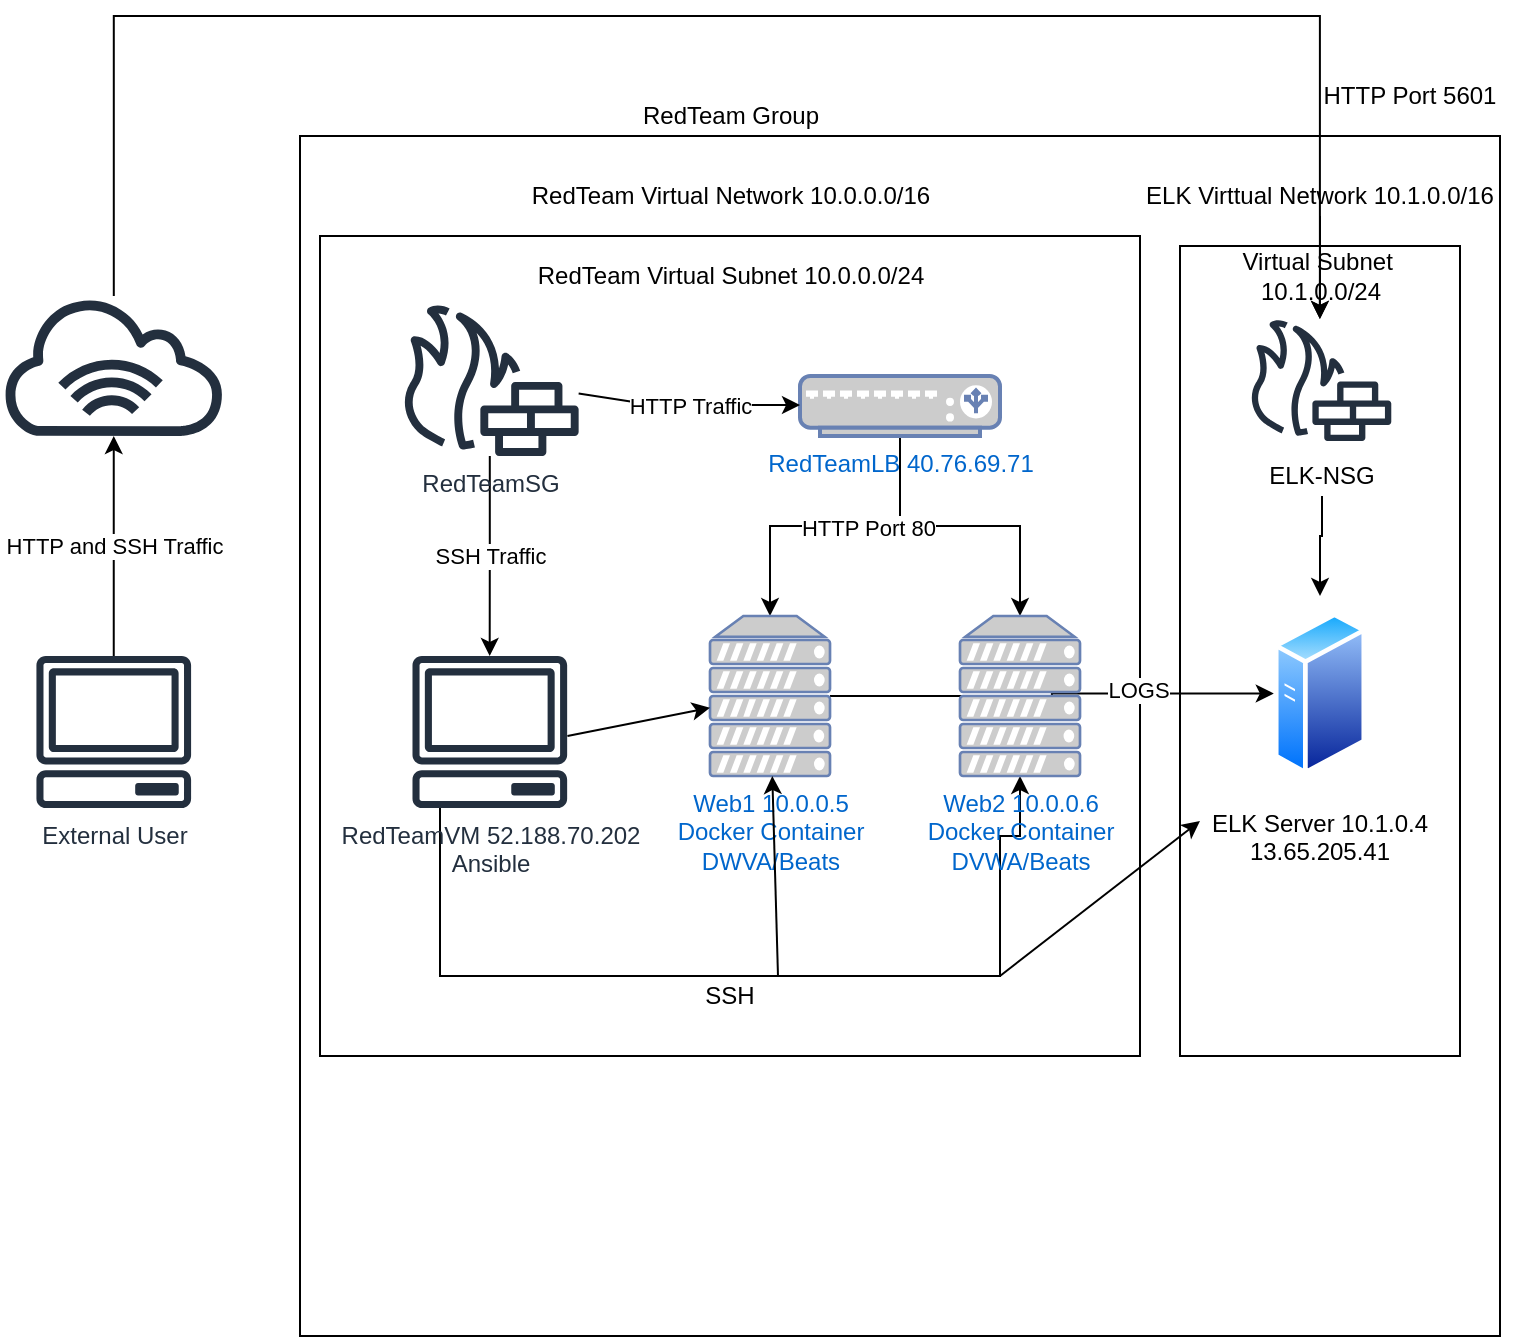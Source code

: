 <mxfile version="14.5.10" type="device"><diagram id="r2PXBuByn57j7R3daCsz" name="Page-1"><mxGraphModel dx="1422" dy="794" grid="1" gridSize="10" guides="1" tooltips="1" connect="1" arrows="1" fold="1" page="1" pageScale="1" pageWidth="850" pageHeight="1100" math="0" shadow="0"><root><mxCell id="0"/><mxCell id="1" parent="0"/><mxCell id="FbqxSEMvXuqZ2hMqgDNA-17" value="ELK" style="whiteSpace=wrap;html=1;aspect=fixed;" parent="1" vertex="1"><mxGeometry x="250" y="120" width="600" height="600" as="geometry"/></mxCell><mxCell id="FbqxSEMvXuqZ2hMqgDNA-14" value="" style="whiteSpace=wrap;html=1;aspect=fixed;" parent="1" vertex="1"><mxGeometry x="260" y="170" width="410" height="410" as="geometry"/></mxCell><mxCell id="FbqxSEMvXuqZ2hMqgDNA-4" style="edgeStyle=orthogonalEdgeStyle;rounded=0;orthogonalLoop=1;jettySize=auto;html=1;entryX=0.5;entryY=0;entryDx=0;entryDy=0;entryPerimeter=0;" parent="1" source="UY5vAtSHmleri2MIKT94-8" target="FbqxSEMvXuqZ2hMqgDNA-2" edge="1"><mxGeometry relative="1" as="geometry"/></mxCell><mxCell id="5zMfLQOvOrB8FXalb_PR-3" value="" style="rounded=0;whiteSpace=wrap;html=1;rotation=-90;" vertex="1" parent="1"><mxGeometry x="557.5" y="307.5" width="405" height="140" as="geometry"/></mxCell><mxCell id="UY5vAtSHmleri2MIKT94-1" value="External User" style="outlineConnect=0;fontColor=#232F3E;gradientColor=none;fillColor=#232F3E;strokeColor=none;dashed=0;verticalLabelPosition=bottom;verticalAlign=top;align=center;html=1;fontSize=12;fontStyle=0;aspect=fixed;pointerEvents=1;shape=mxgraph.aws4.client;" parent="1" vertex="1"><mxGeometry x="117.88" y="380" width="78" height="76" as="geometry"/></mxCell><mxCell id="5zMfLQOvOrB8FXalb_PR-6" style="edgeStyle=orthogonalEdgeStyle;rounded=0;orthogonalLoop=1;jettySize=auto;html=1;" edge="1" parent="1" source="UY5vAtSHmleri2MIKT94-2" target="5zMfLQOvOrB8FXalb_PR-7"><mxGeometry relative="1" as="geometry"><mxPoint x="750" y="60" as="targetPoint"/><Array as="points"><mxPoint x="157" y="60"/></Array></mxGeometry></mxCell><mxCell id="UY5vAtSHmleri2MIKT94-2" value="" style="outlineConnect=0;fontColor=#232F3E;gradientColor=none;fillColor=#232F3E;strokeColor=none;dashed=0;verticalLabelPosition=bottom;verticalAlign=top;align=center;html=1;fontSize=12;fontStyle=0;aspect=fixed;pointerEvents=1;shape=mxgraph.aws4.internet_alt1;" parent="1" vertex="1"><mxGeometry x="100" y="200" width="113.75" height="70" as="geometry"/></mxCell><mxCell id="UY5vAtSHmleri2MIKT94-3" value="" style="endArrow=classic;html=1;" parent="1" source="UY5vAtSHmleri2MIKT94-1" target="UY5vAtSHmleri2MIKT94-2" edge="1"><mxGeometry relative="1" as="geometry"><mxPoint x="160" y="370" as="sourcePoint"/><mxPoint x="160" y="300" as="targetPoint"/></mxGeometry></mxCell><mxCell id="UY5vAtSHmleri2MIKT94-4" value="HTTP and SSH Traffic" style="edgeLabel;resizable=0;html=1;align=center;verticalAlign=middle;" parent="UY5vAtSHmleri2MIKT94-3" connectable="0" vertex="1"><mxGeometry relative="1" as="geometry"/></mxCell><mxCell id="UY5vAtSHmleri2MIKT94-15" value="SSH Traffic" style="edgeStyle=orthogonalEdgeStyle;rounded=0;orthogonalLoop=1;jettySize=auto;html=1;" parent="1" source="UY5vAtSHmleri2MIKT94-5" target="UY5vAtSHmleri2MIKT94-11" edge="1"><mxGeometry relative="1" as="geometry"/></mxCell><mxCell id="UY5vAtSHmleri2MIKT94-5" value="RedTeamSG" style="outlineConnect=0;fontColor=#232F3E;gradientColor=none;fillColor=#232F3E;strokeColor=none;dashed=0;verticalLabelPosition=bottom;verticalAlign=top;align=center;html=1;fontSize=12;fontStyle=0;aspect=fixed;pointerEvents=1;shape=mxgraph.aws4.generic_firewall;" parent="1" vertex="1"><mxGeometry x="300" y="204" width="89.82" height="76" as="geometry"/></mxCell><mxCell id="FbqxSEMvXuqZ2hMqgDNA-3" style="edgeStyle=orthogonalEdgeStyle;rounded=0;orthogonalLoop=1;jettySize=auto;html=1;" parent="1" source="UY5vAtSHmleri2MIKT94-8" target="FbqxSEMvXuqZ2hMqgDNA-1" edge="1"><mxGeometry relative="1" as="geometry"/></mxCell><mxCell id="5zMfLQOvOrB8FXalb_PR-29" value="HTTP Port 80" style="edgeLabel;html=1;align=center;verticalAlign=middle;resizable=0;points=[];" vertex="1" connectable="0" parent="FbqxSEMvXuqZ2hMqgDNA-3"><mxGeometry x="-0.213" y="1" relative="1" as="geometry"><mxPoint as="offset"/></mxGeometry></mxCell><mxCell id="UY5vAtSHmleri2MIKT94-8" value="RedTeamLB 40.76.69.71" style="fontColor=#0066CC;verticalAlign=top;verticalLabelPosition=bottom;labelPosition=center;align=center;html=1;outlineConnect=0;fillColor=#CCCCCC;strokeColor=#6881B3;gradientColor=none;gradientDirection=north;strokeWidth=2;shape=mxgraph.networks.load_balancer;" parent="1" vertex="1"><mxGeometry x="500" y="240" width="100" height="30" as="geometry"/></mxCell><mxCell id="UY5vAtSHmleri2MIKT94-9" value="" style="endArrow=classic;html=1;" parent="1" source="UY5vAtSHmleri2MIKT94-5" edge="1"><mxGeometry relative="1" as="geometry"><mxPoint x="410" y="255" as="sourcePoint"/><mxPoint x="500" y="254.5" as="targetPoint"/><Array as="points"><mxPoint x="430" y="255"/><mxPoint x="450" y="254.5"/></Array></mxGeometry></mxCell><mxCell id="UY5vAtSHmleri2MIKT94-10" value="HTTP Traffic" style="edgeLabel;resizable=0;html=1;align=center;verticalAlign=middle;" parent="UY5vAtSHmleri2MIKT94-9" connectable="0" vertex="1"><mxGeometry relative="1" as="geometry"/></mxCell><mxCell id="FbqxSEMvXuqZ2hMqgDNA-13" style="edgeStyle=orthogonalEdgeStyle;rounded=0;orthogonalLoop=1;jettySize=auto;html=1;" parent="1" source="UY5vAtSHmleri2MIKT94-11" target="FbqxSEMvXuqZ2hMqgDNA-2" edge="1"><mxGeometry relative="1" as="geometry"><mxPoint x="600" y="570" as="targetPoint"/><Array as="points"><mxPoint x="320" y="540"/><mxPoint x="600" y="540"/><mxPoint x="600" y="470"/><mxPoint x="610" y="470"/></Array></mxGeometry></mxCell><mxCell id="UY5vAtSHmleri2MIKT94-11" value="RedTeamVM 52.188.70.202&lt;br&gt;Ansible" style="outlineConnect=0;fontColor=#232F3E;gradientColor=none;fillColor=#232F3E;strokeColor=none;dashed=0;verticalLabelPosition=bottom;verticalAlign=top;align=center;html=1;fontSize=12;fontStyle=0;aspect=fixed;pointerEvents=1;shape=mxgraph.aws4.client;" parent="1" vertex="1"><mxGeometry x="305.91" y="380" width="78" height="76" as="geometry"/></mxCell><mxCell id="5zMfLQOvOrB8FXalb_PR-27" style="edgeStyle=orthogonalEdgeStyle;rounded=0;orthogonalLoop=1;jettySize=auto;html=1;" edge="1" parent="1" source="FbqxSEMvXuqZ2hMqgDNA-1" target="5zMfLQOvOrB8FXalb_PR-12"><mxGeometry relative="1" as="geometry"/></mxCell><mxCell id="5zMfLQOvOrB8FXalb_PR-28" value="LOGS" style="edgeLabel;html=1;align=center;verticalAlign=middle;resizable=0;points=[];" vertex="1" connectable="0" parent="5zMfLQOvOrB8FXalb_PR-27"><mxGeometry x="0.391" y="2" relative="1" as="geometry"><mxPoint as="offset"/></mxGeometry></mxCell><mxCell id="FbqxSEMvXuqZ2hMqgDNA-1" value="Web1 10.0.0.5&lt;br&gt;Docker Container&lt;br&gt;DWVA/Beats" style="fontColor=#0066CC;verticalAlign=top;verticalLabelPosition=bottom;labelPosition=center;align=center;html=1;outlineConnect=0;fillColor=#CCCCCC;strokeColor=#6881B3;gradientColor=none;gradientDirection=north;strokeWidth=2;shape=mxgraph.networks.server;" parent="1" vertex="1"><mxGeometry x="455" y="360" width="60" height="80" as="geometry"/></mxCell><mxCell id="FbqxSEMvXuqZ2hMqgDNA-2" value="Web2 10.0.0.6&lt;br&gt;Docker Container&lt;br&gt;DVWA/Beats" style="fontColor=#0066CC;verticalAlign=top;verticalLabelPosition=bottom;labelPosition=center;align=center;html=1;outlineConnect=0;fillColor=#CCCCCC;strokeColor=#6881B3;gradientColor=none;gradientDirection=north;strokeWidth=2;shape=mxgraph.networks.server;" parent="1" vertex="1"><mxGeometry x="580" y="360" width="60" height="80" as="geometry"/></mxCell><mxCell id="FbqxSEMvXuqZ2hMqgDNA-7" value="" style="endArrow=classic;html=1;" parent="1" target="FbqxSEMvXuqZ2hMqgDNA-1" edge="1"><mxGeometry width="50" height="50" relative="1" as="geometry"><mxPoint x="383.72" y="420" as="sourcePoint"/><mxPoint x="453.72" y="380" as="targetPoint"/><Array as="points"/></mxGeometry></mxCell><mxCell id="FbqxSEMvXuqZ2hMqgDNA-15" value="RedTeam Virtual Network 10.0.0.0/16" style="text;html=1;resizable=0;autosize=1;align=center;verticalAlign=middle;points=[];fillColor=none;strokeColor=none;rounded=0;" parent="1" vertex="1"><mxGeometry x="360" y="140" width="210" height="20" as="geometry"/></mxCell><mxCell id="FbqxSEMvXuqZ2hMqgDNA-16" value="RedTeam Virtual Subnet 10.0.0.0/24" style="text;html=1;resizable=0;autosize=1;align=center;verticalAlign=middle;points=[];fillColor=none;strokeColor=none;rounded=0;" parent="1" vertex="1"><mxGeometry x="360" y="180" width="210" height="20" as="geometry"/></mxCell><mxCell id="FbqxSEMvXuqZ2hMqgDNA-18" value="RedTeam Group" style="text;html=1;resizable=0;autosize=1;align=center;verticalAlign=middle;points=[];fillColor=none;strokeColor=none;rounded=0;" parent="1" vertex="1"><mxGeometry x="415" y="100" width="100" height="20" as="geometry"/></mxCell><mxCell id="5zMfLQOvOrB8FXalb_PR-8" value="" style="edgeStyle=orthogonalEdgeStyle;rounded=0;orthogonalLoop=1;jettySize=auto;html=1;" edge="1" parent="1" source="5zMfLQOvOrB8FXalb_PR-4" target="5zMfLQOvOrB8FXalb_PR-7"><mxGeometry relative="1" as="geometry"/></mxCell><mxCell id="5zMfLQOvOrB8FXalb_PR-4" value="ELK Virttual Network 10.1.0.0/16" style="text;html=1;strokeColor=none;fillColor=none;align=center;verticalAlign=middle;whiteSpace=wrap;rounded=0;" vertex="1" parent="1"><mxGeometry x="660" y="140" width="200" height="20" as="geometry"/></mxCell><mxCell id="5zMfLQOvOrB8FXalb_PR-5" value="Virtual Subnet&amp;nbsp; 10.1.0.0/24" style="text;html=1;strokeColor=none;fillColor=none;align=center;verticalAlign=middle;whiteSpace=wrap;rounded=0;" vertex="1" parent="1"><mxGeometry x="692.5" y="180" width="135" height="20" as="geometry"/></mxCell><mxCell id="5zMfLQOvOrB8FXalb_PR-7" value="" style="outlineConnect=0;fontColor=#232F3E;gradientColor=none;fillColor=#232F3E;strokeColor=none;dashed=0;verticalLabelPosition=bottom;verticalAlign=top;align=center;html=1;fontSize=12;fontStyle=0;aspect=fixed;pointerEvents=1;shape=mxgraph.aws4.generic_firewall;" vertex="1" parent="1"><mxGeometry x="723.95" y="211.5" width="72.09" height="61" as="geometry"/></mxCell><mxCell id="5zMfLQOvOrB8FXalb_PR-11" style="edgeStyle=orthogonalEdgeStyle;rounded=0;orthogonalLoop=1;jettySize=auto;html=1;entryX=0.568;entryY=0.5;entryDx=0;entryDy=0;entryPerimeter=0;" edge="1" parent="1" source="5zMfLQOvOrB8FXalb_PR-9" target="5zMfLQOvOrB8FXalb_PR-3"><mxGeometry relative="1" as="geometry"/></mxCell><mxCell id="5zMfLQOvOrB8FXalb_PR-9" value="ELK-NSG" style="text;html=1;strokeColor=none;fillColor=none;align=center;verticalAlign=middle;whiteSpace=wrap;rounded=0;" vertex="1" parent="1"><mxGeometry x="726.04" y="280" width="70" height="20" as="geometry"/></mxCell><mxCell id="5zMfLQOvOrB8FXalb_PR-10" value="HTTP Port 5601" style="text;html=1;strokeColor=none;fillColor=none;align=center;verticalAlign=middle;whiteSpace=wrap;rounded=0;" vertex="1" parent="1"><mxGeometry x="760" y="90" width="89.99" height="20" as="geometry"/></mxCell><mxCell id="5zMfLQOvOrB8FXalb_PR-12" value="" style="aspect=fixed;perimeter=ellipsePerimeter;html=1;align=center;shadow=0;dashed=0;spacingTop=3;image;image=img/lib/active_directory/generic_server.svg;" vertex="1" parent="1"><mxGeometry x="736.9" y="357.5" width="46.2" height="82.5" as="geometry"/></mxCell><mxCell id="5zMfLQOvOrB8FXalb_PR-13" style="edgeStyle=orthogonalEdgeStyle;rounded=0;orthogonalLoop=1;jettySize=auto;html=1;exitX=0.5;exitY=1;exitDx=0;exitDy=0;" edge="1" parent="1" source="5zMfLQOvOrB8FXalb_PR-9" target="5zMfLQOvOrB8FXalb_PR-9"><mxGeometry relative="1" as="geometry"/></mxCell><mxCell id="5zMfLQOvOrB8FXalb_PR-14" value="ELK Server 10.1.0.4&lt;br&gt;13.65.205.41&lt;br&gt;&lt;span style=&quot;color: rgb(36 , 41 , 46) ; font-family: , &amp;#34;blinkmacsystemfont&amp;#34; , &amp;#34;segoe ui&amp;#34; , &amp;#34;helvetica&amp;#34; , &amp;#34;arial&amp;#34; , sans-serif , &amp;#34;apple color emoji&amp;#34; , &amp;#34;segoe ui emoji&amp;#34; ; font-size: 1px ; text-align: left ; background-color: rgb(255 , 255 , 255) ; line-height: 60%&quot;&gt;&amp;nbsp;&lt;/span&gt;" style="text;html=1;strokeColor=none;fillColor=none;align=center;verticalAlign=middle;whiteSpace=wrap;rounded=0;" vertex="1" parent="1"><mxGeometry x="700" y="447.5" width="120" height="60" as="geometry"/></mxCell><mxCell id="5zMfLQOvOrB8FXalb_PR-15" value="SSH" style="text;html=1;strokeColor=none;fillColor=none;align=center;verticalAlign=middle;whiteSpace=wrap;rounded=0;" vertex="1" parent="1"><mxGeometry x="445" y="540" width="40" height="20" as="geometry"/></mxCell><mxCell id="5zMfLQOvOrB8FXalb_PR-19" value="" style="endArrow=classic;html=1;entryX=0;entryY=0.25;entryDx=0;entryDy=0;" edge="1" parent="1" target="5zMfLQOvOrB8FXalb_PR-14"><mxGeometry width="50" height="50" relative="1" as="geometry"><mxPoint x="600" y="540" as="sourcePoint"/><mxPoint x="650" y="490" as="targetPoint"/></mxGeometry></mxCell><mxCell id="5zMfLQOvOrB8FXalb_PR-22" value="" style="endArrow=classic;html=1;" edge="1" parent="1" target="FbqxSEMvXuqZ2hMqgDNA-1"><mxGeometry width="50" height="50" relative="1" as="geometry"><mxPoint x="489" y="540" as="sourcePoint"/><mxPoint x="535" y="490" as="targetPoint"/></mxGeometry></mxCell></root></mxGraphModel></diagram></mxfile>
